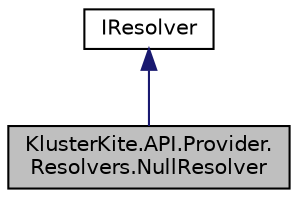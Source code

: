 digraph "KlusterKite.API.Provider.Resolvers.NullResolver"
{
  edge [fontname="Helvetica",fontsize="10",labelfontname="Helvetica",labelfontsize="10"];
  node [fontname="Helvetica",fontsize="10",shape=record];
  Node0 [label="KlusterKite.API.Provider.\lResolvers.NullResolver",height=0.2,width=0.4,color="black", fillcolor="grey75", style="filled", fontcolor="black"];
  Node1 -> Node0 [dir="back",color="midnightblue",fontsize="10",style="solid",fontname="Helvetica"];
  Node1 [label="IResolver",height=0.2,width=0.4,color="black", fillcolor="white", style="filled",URL="$interface_kluster_kite_1_1_a_p_i_1_1_provider_1_1_resolvers_1_1_i_resolver.html",tooltip="Resolves api requests for an object "];
}
